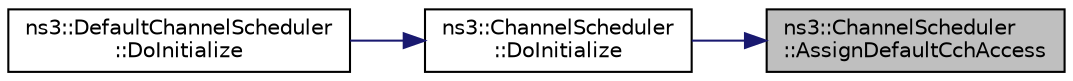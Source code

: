 digraph "ns3::ChannelScheduler::AssignDefaultCchAccess"
{
 // LATEX_PDF_SIZE
  edge [fontname="Helvetica",fontsize="10",labelfontname="Helvetica",labelfontsize="10"];
  node [fontname="Helvetica",fontsize="10",shape=record];
  rankdir="RL";
  Node1 [label="ns3::ChannelScheduler\l::AssignDefaultCchAccess",height=0.2,width=0.4,color="black", fillcolor="grey75", style="filled", fontcolor="black",tooltip="This method will assign default CCH access for CCH."];
  Node1 -> Node2 [dir="back",color="midnightblue",fontsize="10",style="solid",fontname="Helvetica"];
  Node2 [label="ns3::ChannelScheduler\l::DoInitialize",height=0.2,width=0.4,color="black", fillcolor="white", style="filled",URL="$classns3_1_1_channel_scheduler.html#a1f2861fccda9236e6d129b5a2b0db675",tooltip="Initialize() implementation."];
  Node2 -> Node3 [dir="back",color="midnightblue",fontsize="10",style="solid",fontname="Helvetica"];
  Node3 [label="ns3::DefaultChannelScheduler\l::DoInitialize",height=0.2,width=0.4,color="black", fillcolor="white", style="filled",URL="$classns3_1_1_default_channel_scheduler.html#a23adf09d454c17145603c769c4e50b86",tooltip="Initialize() implementation."];
}
